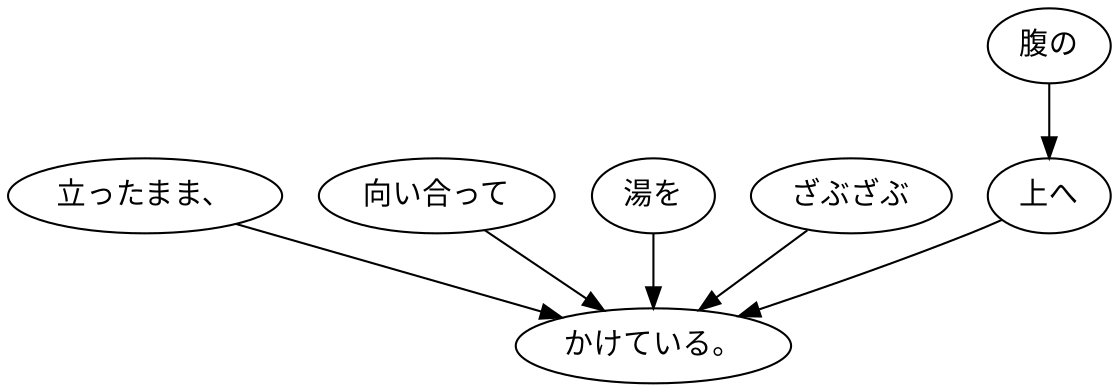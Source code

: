 digraph graph4354 {
	node0 [label="立ったまま、"];
	node1 [label="向い合って"];
	node2 [label="湯を"];
	node3 [label="ざぶざぶ"];
	node4 [label="腹の"];
	node5 [label="上へ"];
	node6 [label="かけている。"];
	node0 -> node6;
	node1 -> node6;
	node2 -> node6;
	node3 -> node6;
	node4 -> node5;
	node5 -> node6;
}
